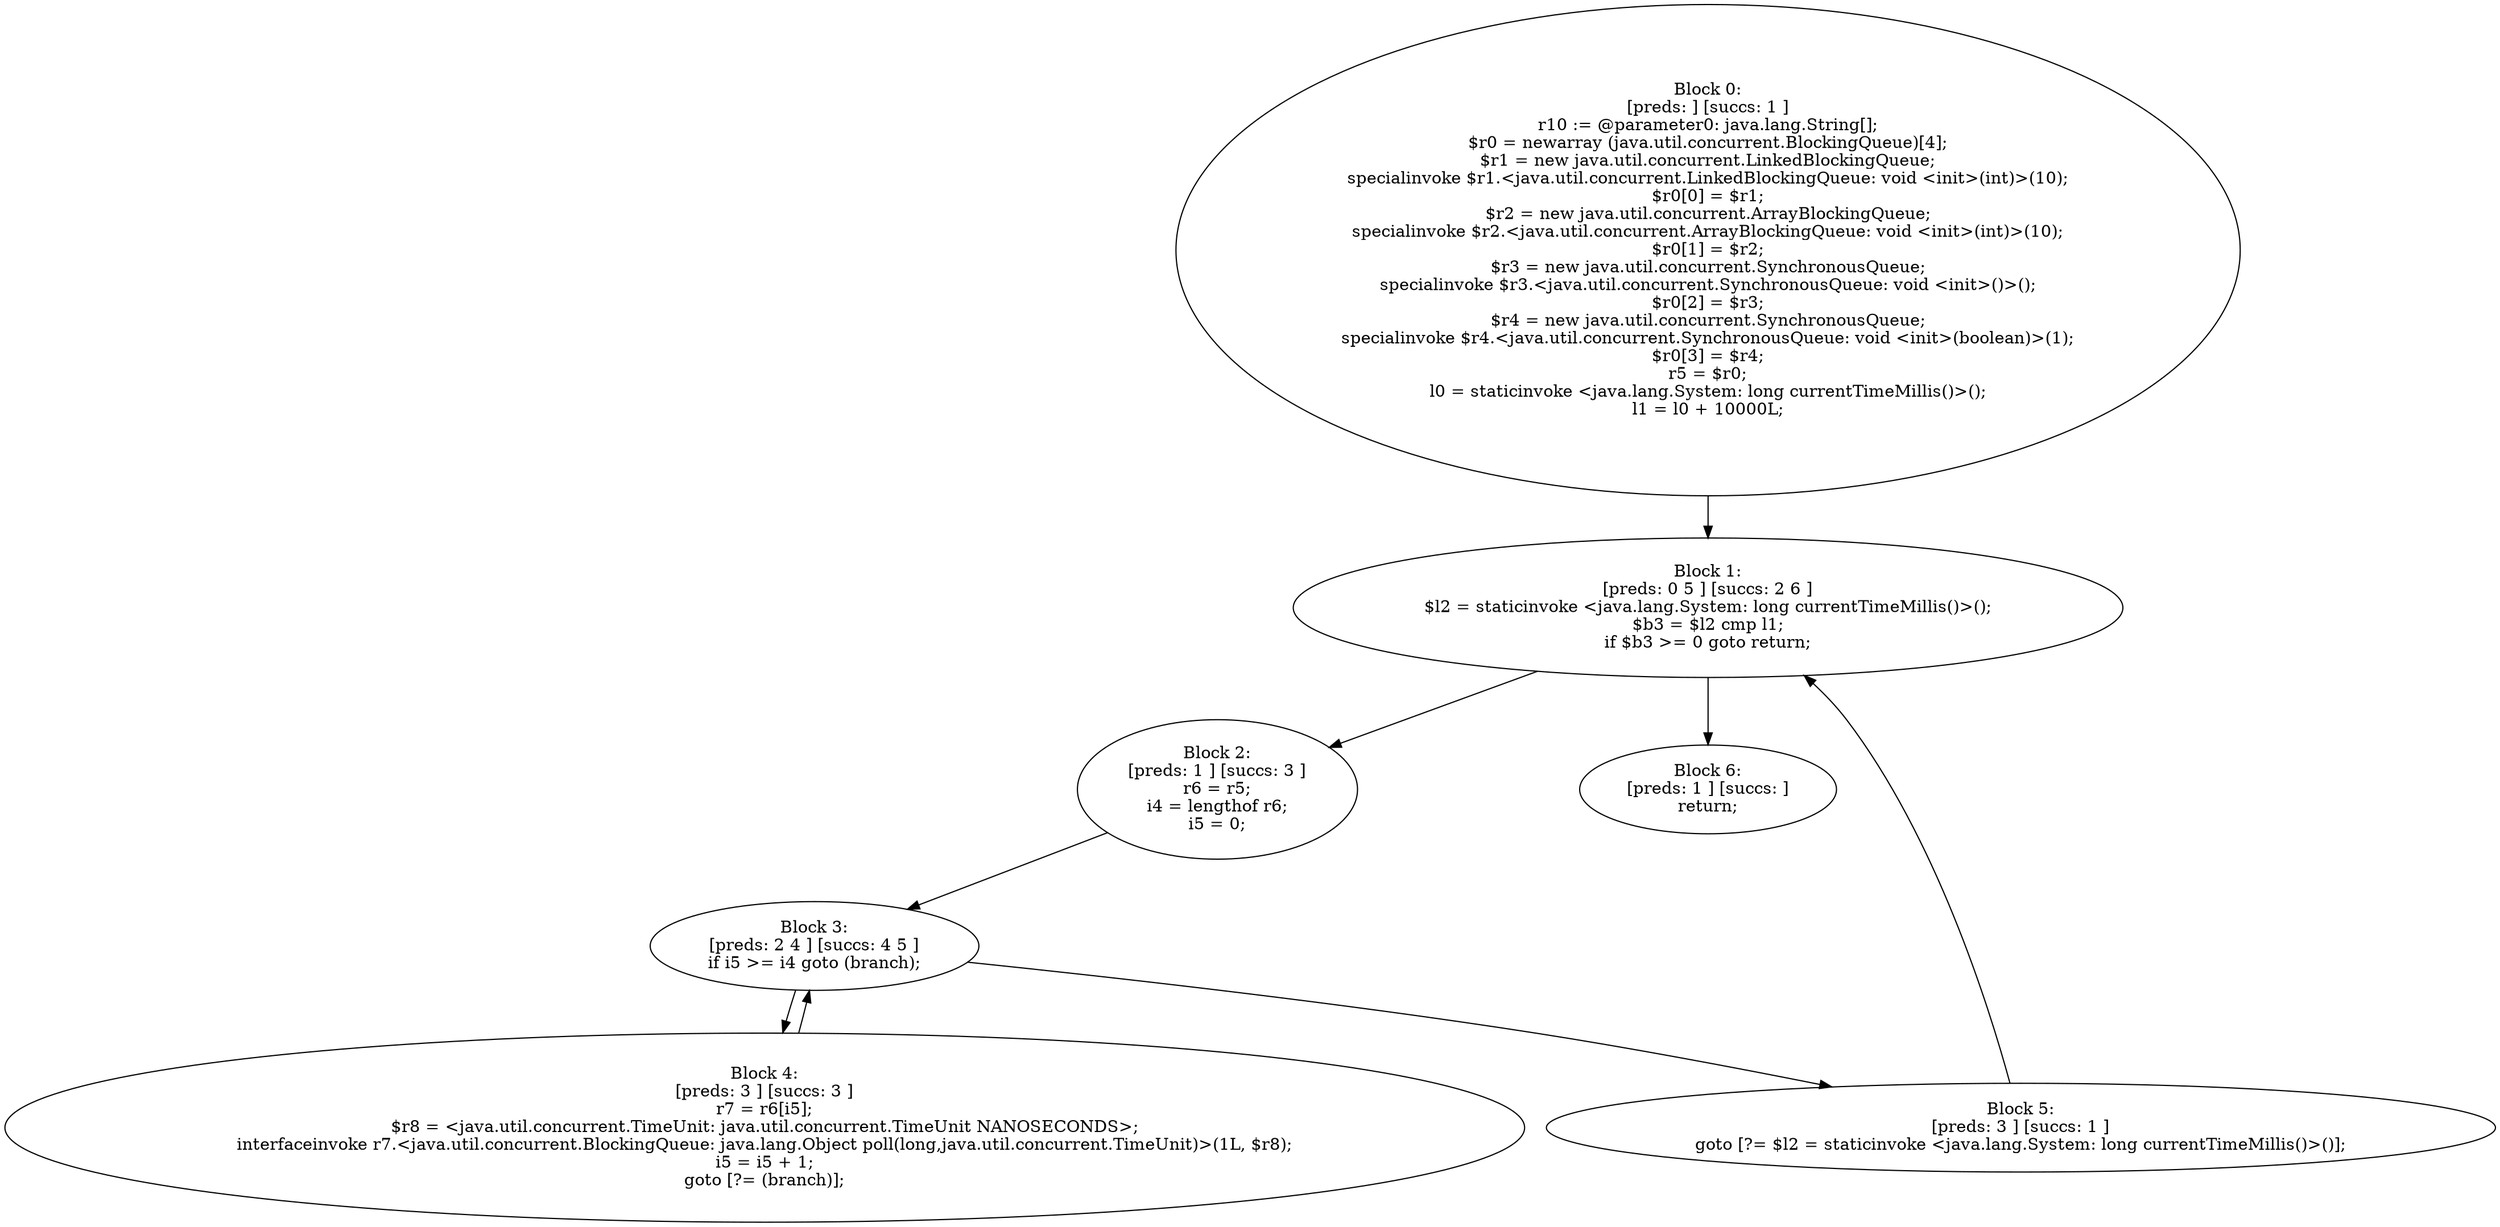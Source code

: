 digraph "unitGraph" {
    "Block 0:
[preds: ] [succs: 1 ]
r10 := @parameter0: java.lang.String[];
$r0 = newarray (java.util.concurrent.BlockingQueue)[4];
$r1 = new java.util.concurrent.LinkedBlockingQueue;
specialinvoke $r1.<java.util.concurrent.LinkedBlockingQueue: void <init>(int)>(10);
$r0[0] = $r1;
$r2 = new java.util.concurrent.ArrayBlockingQueue;
specialinvoke $r2.<java.util.concurrent.ArrayBlockingQueue: void <init>(int)>(10);
$r0[1] = $r2;
$r3 = new java.util.concurrent.SynchronousQueue;
specialinvoke $r3.<java.util.concurrent.SynchronousQueue: void <init>()>();
$r0[2] = $r3;
$r4 = new java.util.concurrent.SynchronousQueue;
specialinvoke $r4.<java.util.concurrent.SynchronousQueue: void <init>(boolean)>(1);
$r0[3] = $r4;
r5 = $r0;
l0 = staticinvoke <java.lang.System: long currentTimeMillis()>();
l1 = l0 + 10000L;
"
    "Block 1:
[preds: 0 5 ] [succs: 2 6 ]
$l2 = staticinvoke <java.lang.System: long currentTimeMillis()>();
$b3 = $l2 cmp l1;
if $b3 >= 0 goto return;
"
    "Block 2:
[preds: 1 ] [succs: 3 ]
r6 = r5;
i4 = lengthof r6;
i5 = 0;
"
    "Block 3:
[preds: 2 4 ] [succs: 4 5 ]
if i5 >= i4 goto (branch);
"
    "Block 4:
[preds: 3 ] [succs: 3 ]
r7 = r6[i5];
$r8 = <java.util.concurrent.TimeUnit: java.util.concurrent.TimeUnit NANOSECONDS>;
interfaceinvoke r7.<java.util.concurrent.BlockingQueue: java.lang.Object poll(long,java.util.concurrent.TimeUnit)>(1L, $r8);
i5 = i5 + 1;
goto [?= (branch)];
"
    "Block 5:
[preds: 3 ] [succs: 1 ]
goto [?= $l2 = staticinvoke <java.lang.System: long currentTimeMillis()>()];
"
    "Block 6:
[preds: 1 ] [succs: ]
return;
"
    "Block 0:
[preds: ] [succs: 1 ]
r10 := @parameter0: java.lang.String[];
$r0 = newarray (java.util.concurrent.BlockingQueue)[4];
$r1 = new java.util.concurrent.LinkedBlockingQueue;
specialinvoke $r1.<java.util.concurrent.LinkedBlockingQueue: void <init>(int)>(10);
$r0[0] = $r1;
$r2 = new java.util.concurrent.ArrayBlockingQueue;
specialinvoke $r2.<java.util.concurrent.ArrayBlockingQueue: void <init>(int)>(10);
$r0[1] = $r2;
$r3 = new java.util.concurrent.SynchronousQueue;
specialinvoke $r3.<java.util.concurrent.SynchronousQueue: void <init>()>();
$r0[2] = $r3;
$r4 = new java.util.concurrent.SynchronousQueue;
specialinvoke $r4.<java.util.concurrent.SynchronousQueue: void <init>(boolean)>(1);
$r0[3] = $r4;
r5 = $r0;
l0 = staticinvoke <java.lang.System: long currentTimeMillis()>();
l1 = l0 + 10000L;
"->"Block 1:
[preds: 0 5 ] [succs: 2 6 ]
$l2 = staticinvoke <java.lang.System: long currentTimeMillis()>();
$b3 = $l2 cmp l1;
if $b3 >= 0 goto return;
";
    "Block 1:
[preds: 0 5 ] [succs: 2 6 ]
$l2 = staticinvoke <java.lang.System: long currentTimeMillis()>();
$b3 = $l2 cmp l1;
if $b3 >= 0 goto return;
"->"Block 2:
[preds: 1 ] [succs: 3 ]
r6 = r5;
i4 = lengthof r6;
i5 = 0;
";
    "Block 1:
[preds: 0 5 ] [succs: 2 6 ]
$l2 = staticinvoke <java.lang.System: long currentTimeMillis()>();
$b3 = $l2 cmp l1;
if $b3 >= 0 goto return;
"->"Block 6:
[preds: 1 ] [succs: ]
return;
";
    "Block 2:
[preds: 1 ] [succs: 3 ]
r6 = r5;
i4 = lengthof r6;
i5 = 0;
"->"Block 3:
[preds: 2 4 ] [succs: 4 5 ]
if i5 >= i4 goto (branch);
";
    "Block 3:
[preds: 2 4 ] [succs: 4 5 ]
if i5 >= i4 goto (branch);
"->"Block 4:
[preds: 3 ] [succs: 3 ]
r7 = r6[i5];
$r8 = <java.util.concurrent.TimeUnit: java.util.concurrent.TimeUnit NANOSECONDS>;
interfaceinvoke r7.<java.util.concurrent.BlockingQueue: java.lang.Object poll(long,java.util.concurrent.TimeUnit)>(1L, $r8);
i5 = i5 + 1;
goto [?= (branch)];
";
    "Block 3:
[preds: 2 4 ] [succs: 4 5 ]
if i5 >= i4 goto (branch);
"->"Block 5:
[preds: 3 ] [succs: 1 ]
goto [?= $l2 = staticinvoke <java.lang.System: long currentTimeMillis()>()];
";
    "Block 4:
[preds: 3 ] [succs: 3 ]
r7 = r6[i5];
$r8 = <java.util.concurrent.TimeUnit: java.util.concurrent.TimeUnit NANOSECONDS>;
interfaceinvoke r7.<java.util.concurrent.BlockingQueue: java.lang.Object poll(long,java.util.concurrent.TimeUnit)>(1L, $r8);
i5 = i5 + 1;
goto [?= (branch)];
"->"Block 3:
[preds: 2 4 ] [succs: 4 5 ]
if i5 >= i4 goto (branch);
";
    "Block 5:
[preds: 3 ] [succs: 1 ]
goto [?= $l2 = staticinvoke <java.lang.System: long currentTimeMillis()>()];
"->"Block 1:
[preds: 0 5 ] [succs: 2 6 ]
$l2 = staticinvoke <java.lang.System: long currentTimeMillis()>();
$b3 = $l2 cmp l1;
if $b3 >= 0 goto return;
";
}
